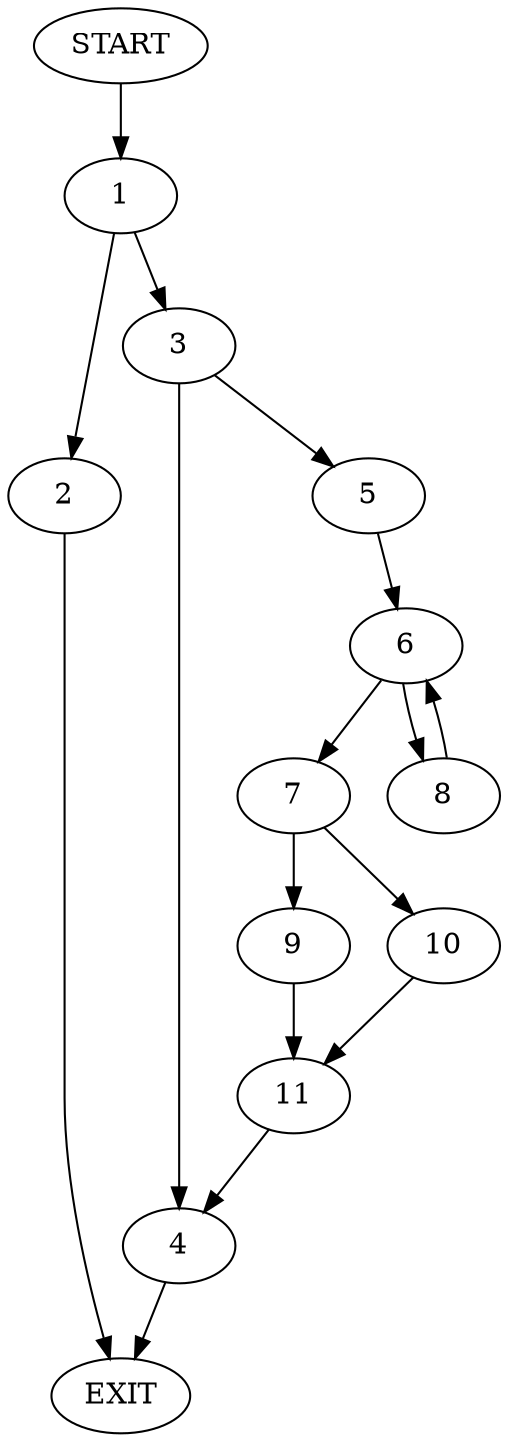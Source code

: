 digraph {
0 [label="START"]
12 [label="EXIT"]
0 -> 1
1 -> 2
1 -> 3
2 -> 12
3 -> 4
3 -> 5
4 -> 12
5 -> 6
6 -> 7
6 -> 8
8 -> 6
7 -> 9
7 -> 10
10 -> 11
9 -> 11
11 -> 4
}
